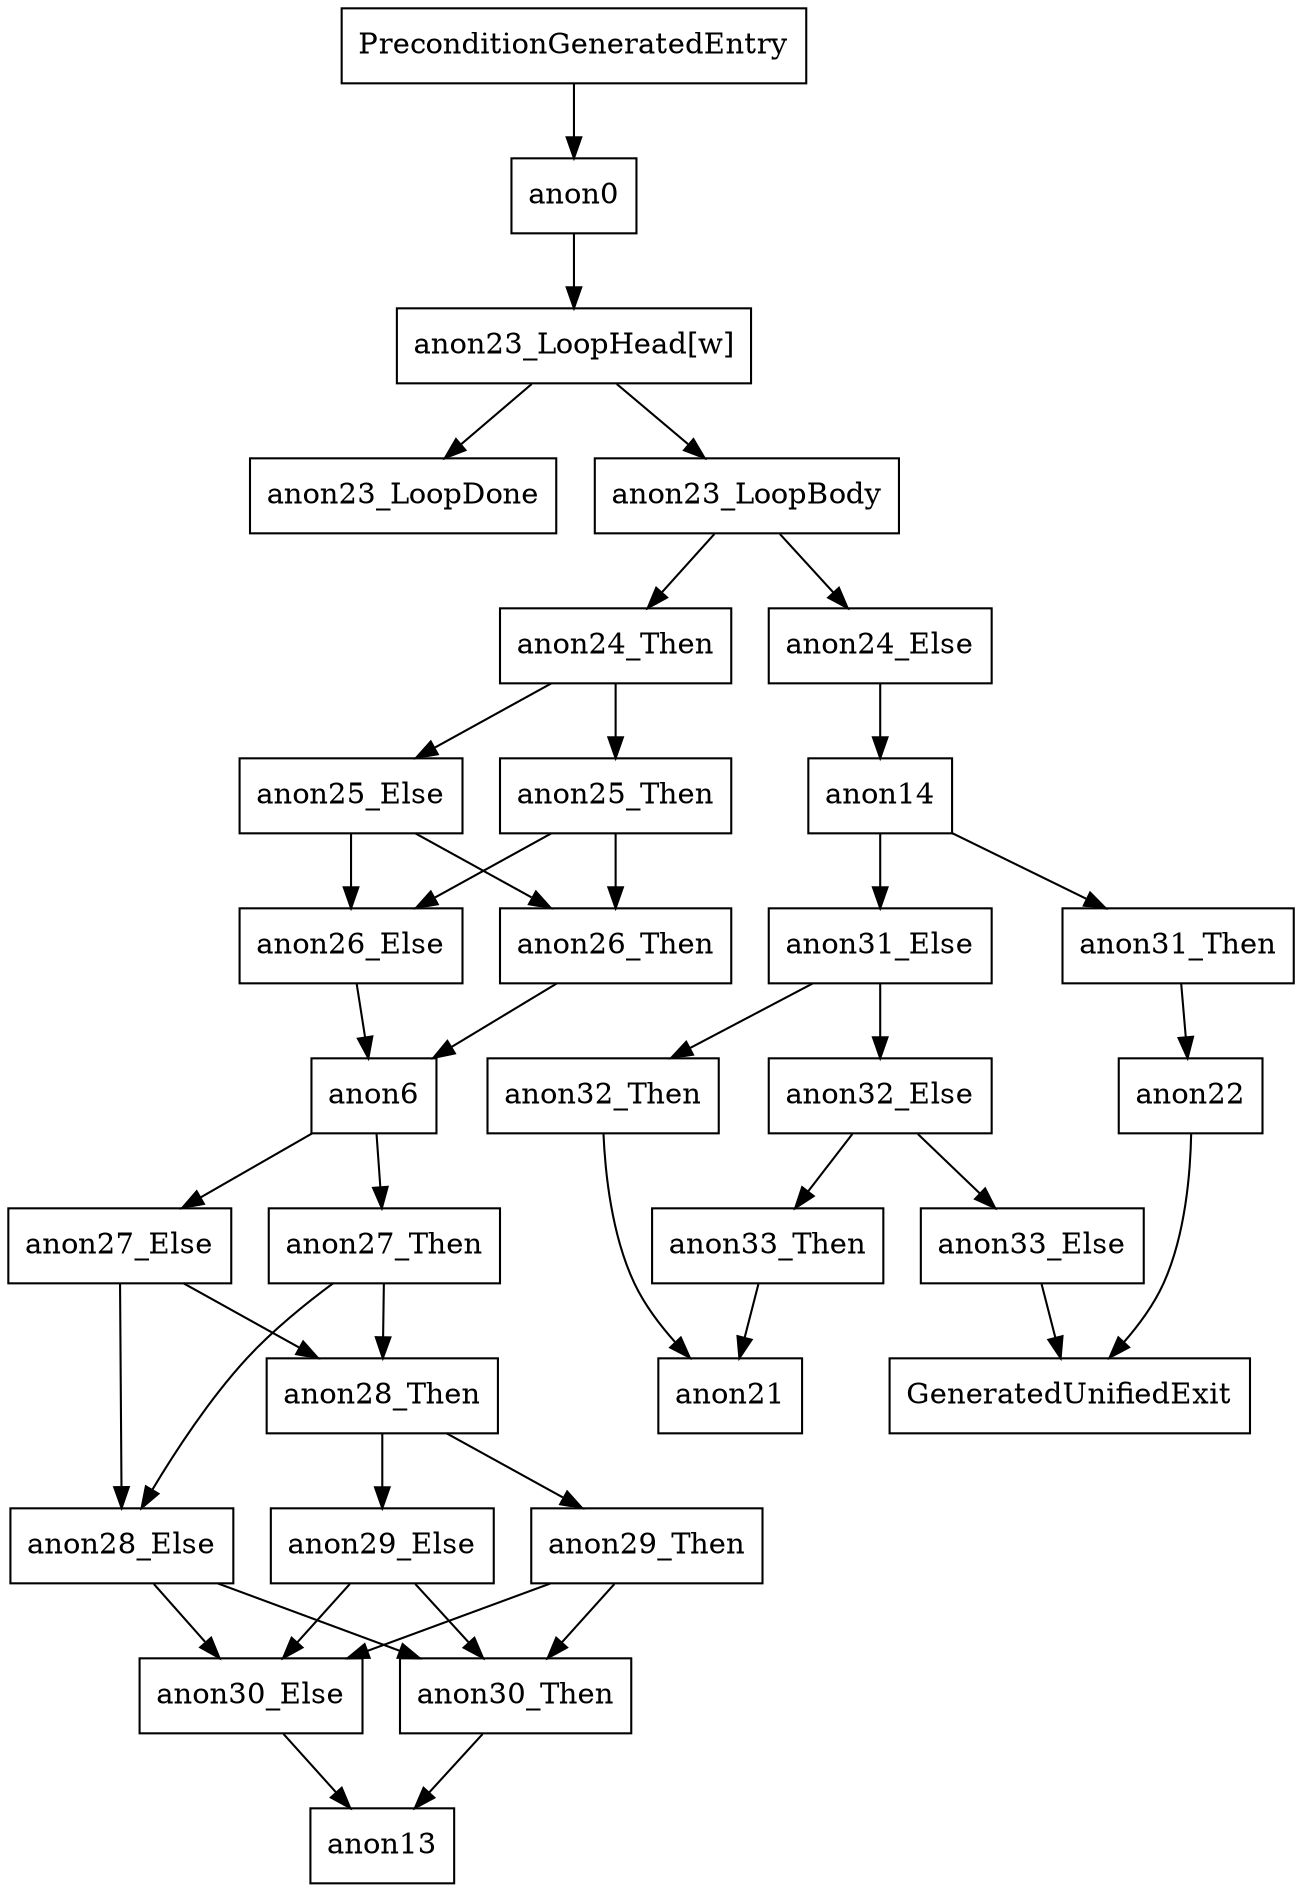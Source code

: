 digraph G {
  "PreconditionGeneratedEntry" [shape=box];
  "anon0" [shape=box];
  "anon23_LoopHead[w]" [shape=box];
  "anon23_LoopDone" [shape=box];
  "anon23_LoopBody" [shape=box];
  "anon24_Then" [shape=box];
  "anon24_Else" [shape=box];
  "anon14" [shape=box];
  "anon31_Then" [shape=box];
  "anon31_Else" [shape=box];
  "anon32_Then" [shape=box];
  "anon32_Else" [shape=box];
  "anon33_Then" [shape=box];
  "anon33_Else" [shape=box];
  "GeneratedUnifiedExit" [shape=box];
  "anon21" [shape=box];
  "anon22" [shape=box];
  "anon25_Then" [shape=box];
  "anon25_Else" [shape=box];
  "anon26_Then" [shape=box];
  "anon26_Else" [shape=box];
  "anon6" [shape=box];
  "anon27_Then" [shape=box];
  "anon27_Else" [shape=box];
  "anon28_Then" [shape=box];
  "anon28_Else" [shape=box];
  "anon30_Then" [shape=box];
  "anon30_Else" [shape=box];
  "anon13" [shape=box];
  "anon29_Then" [shape=box];
  "anon29_Else" [shape=box];
  "PreconditionGeneratedEntry" -> "anon0";
  "anon0" -> "anon23_LoopHead[w]";
  "anon23_LoopHead[w]" -> "anon23_LoopDone";
  "anon23_LoopHead[w]" -> "anon23_LoopBody";
  "anon23_LoopBody" -> "anon24_Then";
  "anon23_LoopBody" -> "anon24_Else";
  "anon24_Else" -> "anon14";
  "anon14" -> "anon31_Then";
  "anon14" -> "anon31_Else";
  "anon31_Else" -> "anon32_Then";
  "anon31_Else" -> "anon32_Else";
  "anon32_Else" -> "anon33_Then";
  "anon32_Else" -> "anon33_Else";
  "anon33_Else" -> "GeneratedUnifiedExit";
  "anon33_Then" -> "anon21";
  "anon32_Then" -> "anon21";
  "anon31_Then" -> "anon22";
  "anon22" -> "GeneratedUnifiedExit";
  "anon24_Then" -> "anon25_Then";
  "anon24_Then" -> "anon25_Else";
  "anon25_Else" -> "anon26_Then";
  "anon25_Else" -> "anon26_Else";
  "anon26_Else" -> "anon6";
  "anon6" -> "anon27_Then";
  "anon6" -> "anon27_Else";
  "anon27_Else" -> "anon28_Then";
  "anon27_Else" -> "anon28_Else";
  "anon28_Else" -> "anon30_Then";
  "anon28_Else" -> "anon30_Else";
  "anon30_Else" -> "anon13";
  "anon30_Then" -> "anon13";
  "anon28_Then" -> "anon29_Then";
  "anon28_Then" -> "anon29_Else";
  "anon29_Else" -> "anon30_Then";
  "anon29_Else" -> "anon30_Else";
  "anon29_Then" -> "anon30_Then";
  "anon29_Then" -> "anon30_Else";
  "anon27_Then" -> "anon28_Then";
  "anon27_Then" -> "anon28_Else";
  "anon26_Then" -> "anon6";
  "anon25_Then" -> "anon26_Then";
  "anon25_Then" -> "anon26_Else";
}
